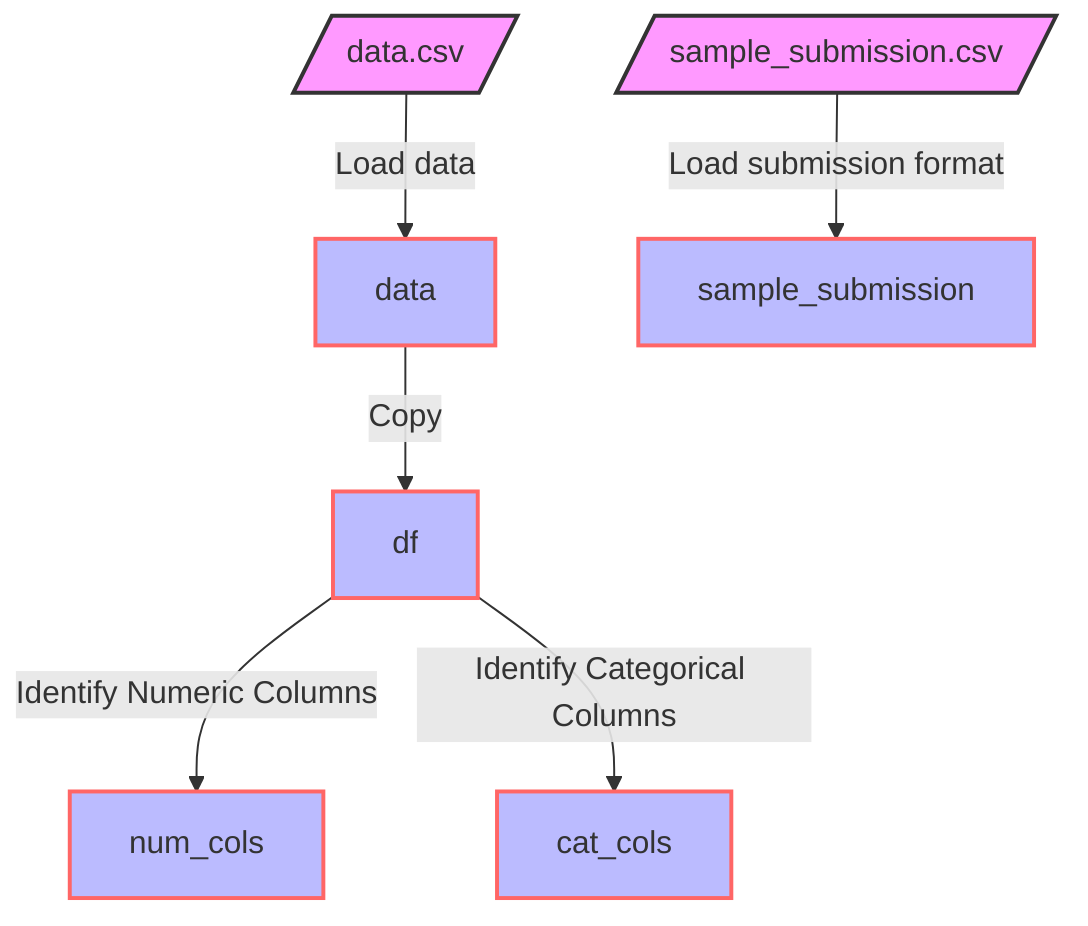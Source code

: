 flowchart TD
    %% Data Sources
    A[/data.csv/]:::dataSource -->|Load data| B[data]:::dataVariable
    C[/sample_submission.csv/]:::dataSource -->|Load submission format| D[sample_submission]:::dataVariable
    
    %% Data Preparation
    B -->|Copy| E[df]:::dataVariable
    
    %% Determine Numeric & Categorical Columns
    E -->|Identify Numeric Columns| F[num_cols]:::dataVariable
    E -->|Identify Categorical Columns| G[cat_cols]:::dataVariable
    
    %% Data Node Styles
    classDef dataSource fill:#f9f,stroke:#333,stroke-width:2px;
    classDef dataVariable fill:#bbf,stroke:#f66,stroke-width:2px;
    
    %% Comments
    %% A: Main feature dataset for heat flux prediction.
    %% C: Sample submission format for the competition.
    %% B: Dataframe containing the main dataset.
    %% D: Dataframe containing the submission format.
    %% E: Copy of the main dataset excluding the target variable.
    %% F: List of numeric feature column names.
    %% G: List of categorical feature column names.